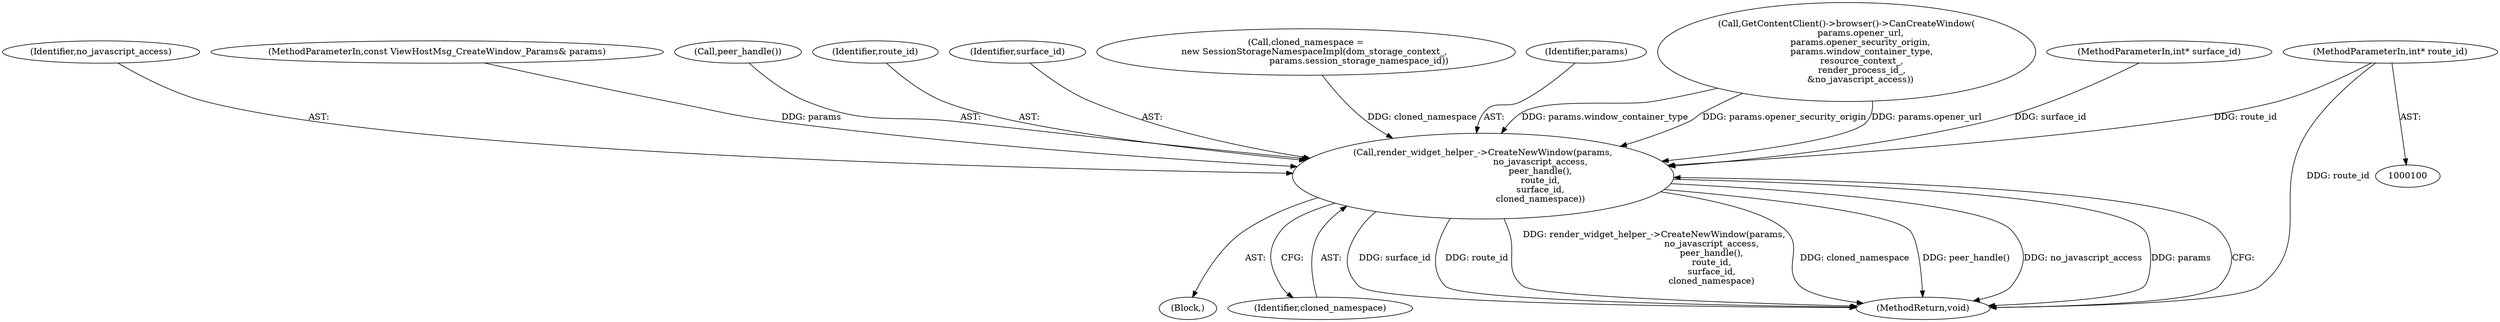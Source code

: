 digraph "0_Chrome_7f48b71cb22bb2fc9fcec2013e9eaff55381a43d@pointer" {
"1000102" [label="(MethodParameterIn,int* route_id)"];
"1000146" [label="(Call,render_widget_helper_->CreateNewWindow(params,\n                                         no_javascript_access,\n                                         peer_handle(),\n                                         route_id,\n                                         surface_id,\n                                         cloned_namespace))"];
"1000148" [label="(Identifier,no_javascript_access)"];
"1000101" [label="(MethodParameterIn,const ViewHostMsg_CreateWindow_Params& params)"];
"1000149" [label="(Call,peer_handle())"];
"1000146" [label="(Call,render_widget_helper_->CreateNewWindow(params,\n                                         no_javascript_access,\n                                         peer_handle(),\n                                         route_id,\n                                         surface_id,\n                                         cloned_namespace))"];
"1000150" [label="(Identifier,route_id)"];
"1000151" [label="(Identifier,surface_id)"];
"1000138" [label="(Call,cloned_namespace =\n      new SessionStorageNamespaceImpl(dom_storage_context_,\n                                      params.session_storage_namespace_id))"];
"1000105" [label="(Block,)"];
"1000152" [label="(Identifier,cloned_namespace)"];
"1000153" [label="(MethodReturn,void)"];
"1000147" [label="(Identifier,params)"];
"1000102" [label="(MethodParameterIn,int* route_id)"];
"1000110" [label="(Call,GetContentClient()->browser()->CanCreateWindow(\n          params.opener_url,\n          params.opener_security_origin,\n           params.window_container_type,\n           resource_context_,\n           render_process_id_,\n          &no_javascript_access))"];
"1000103" [label="(MethodParameterIn,int* surface_id)"];
"1000102" -> "1000100"  [label="AST: "];
"1000102" -> "1000153"  [label="DDG: route_id"];
"1000102" -> "1000146"  [label="DDG: route_id"];
"1000146" -> "1000105"  [label="AST: "];
"1000146" -> "1000152"  [label="CFG: "];
"1000147" -> "1000146"  [label="AST: "];
"1000148" -> "1000146"  [label="AST: "];
"1000149" -> "1000146"  [label="AST: "];
"1000150" -> "1000146"  [label="AST: "];
"1000151" -> "1000146"  [label="AST: "];
"1000152" -> "1000146"  [label="AST: "];
"1000153" -> "1000146"  [label="CFG: "];
"1000146" -> "1000153"  [label="DDG: surface_id"];
"1000146" -> "1000153"  [label="DDG: route_id"];
"1000146" -> "1000153"  [label="DDG: render_widget_helper_->CreateNewWindow(params,\n                                         no_javascript_access,\n                                         peer_handle(),\n                                         route_id,\n                                         surface_id,\n                                         cloned_namespace)"];
"1000146" -> "1000153"  [label="DDG: cloned_namespace"];
"1000146" -> "1000153"  [label="DDG: peer_handle()"];
"1000146" -> "1000153"  [label="DDG: no_javascript_access"];
"1000146" -> "1000153"  [label="DDG: params"];
"1000110" -> "1000146"  [label="DDG: params.window_container_type"];
"1000110" -> "1000146"  [label="DDG: params.opener_security_origin"];
"1000110" -> "1000146"  [label="DDG: params.opener_url"];
"1000101" -> "1000146"  [label="DDG: params"];
"1000103" -> "1000146"  [label="DDG: surface_id"];
"1000138" -> "1000146"  [label="DDG: cloned_namespace"];
}
